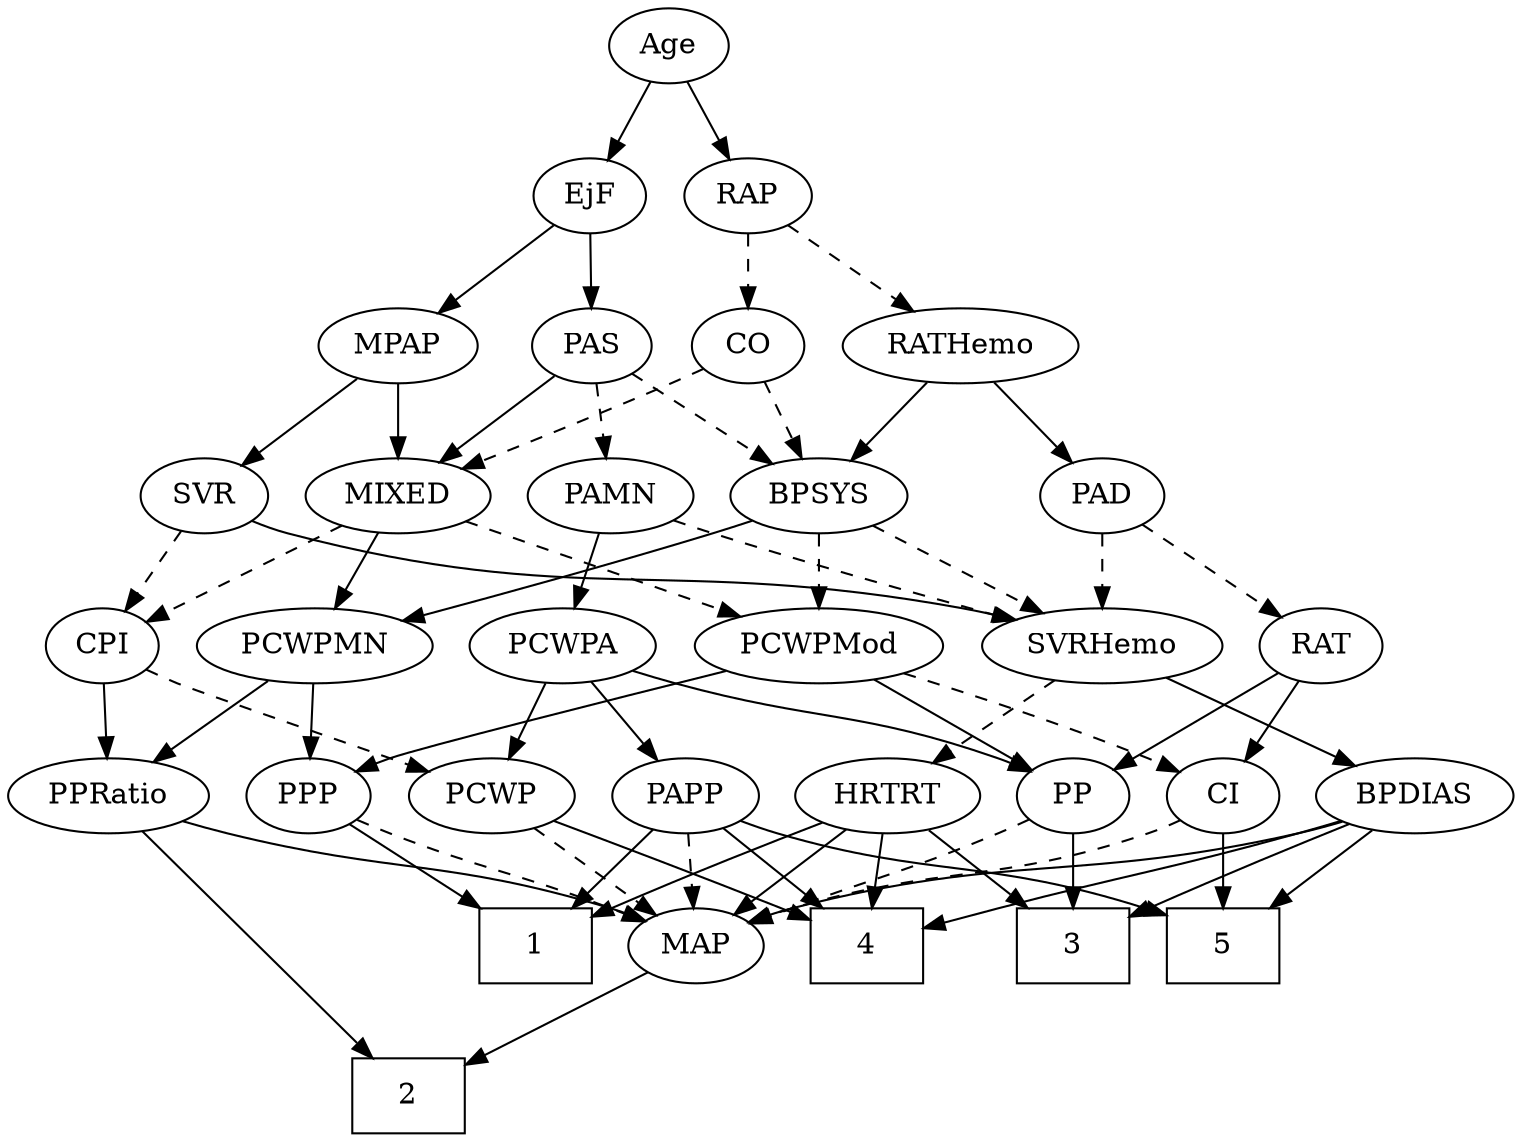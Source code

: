 strict digraph {
	graph [bb="0,0,675.25,540"];
	node [label="\N"];
	1	[height=0.5,
		pos="227,90",
		shape=box,
		width=0.75];
	2	[height=0.5,
		pos="178,18",
		shape=box,
		width=0.75];
	3	[height=0.5,
		pos="546,90",
		shape=box,
		width=0.75];
	4	[height=0.5,
		pos="383,90",
		shape=box,
		width=0.75];
	5	[height=0.5,
		pos="474,90",
		shape=box,
		width=0.75];
	Age	[height=0.5,
		pos="215,522",
		width=0.75];
	EjF	[height=0.5,
		pos="179,450",
		width=0.75];
	Age -> EjF	[pos="e,187.3,467.15 206.65,504.76 202.29,496.28 196.85,485.71 191.96,476.2",
		style=solid];
	RAP	[height=0.5,
		pos="252,450",
		width=0.77632];
	Age -> RAP	[pos="e,243.46,467.15 223.58,504.76 228.06,496.28 233.65,485.71 238.68,476.2",
		style=solid];
	MPAP	[height=0.5,
		pos="100,378",
		width=0.97491];
	EjF -> MPAP	[pos="e,116.94,394.01 163.39,435.17 152.3,425.34 137.17,411.93 124.47,400.69",
		style=solid];
	PAS	[height=0.5,
		pos="252,378",
		width=0.75];
	EjF -> PAS	[pos="e,237.25,393.14 193.77,434.83 204.16,424.87 218.24,411.37 229.96,400.14",
		style=solid];
	CO	[height=0.5,
		pos="180,378",
		width=0.75];
	RAP -> CO	[pos="e,194.9,393.49 237.08,434.5 227.04,424.73 213.62,411.69 202.32,400.7",
		style=dashed];
	RATHemo	[height=0.5,
		pos="346,378",
		width=1.3721];
	RAP -> RATHemo	[pos="e,325.12,394.55 269.68,435.83 282.96,425.94 301.45,412.18 316.9,400.67",
		style=dashed];
	MIXED	[height=0.5,
		pos="156,306",
		width=1.1193];
	CPI	[height=0.5,
		pos="27,234",
		width=0.75];
	MIXED -> CPI	[pos="e,47.237,245.98 131.43,291.67 109.97,280.02 78.791,263.1 56.09,250.79",
		style=dashed];
	PCWPMod	[height=0.5,
		pos="242,234",
		width=1.4443];
	MIXED -> PCWPMod	[pos="e,222.48,250.89 174.66,289.81 186.36,280.29 201.65,267.85 214.7,257.22",
		style=dashed];
	PCWPMN	[height=0.5,
		pos="122,234",
		width=1.3902];
	MIXED -> PCWPMN	[pos="e,130.15,251.79 147.77,288.05 143.8,279.89 138.96,269.91 134.54,260.82",
		style=solid];
	MPAP -> MIXED	[pos="e,142.95,323.31 112.71,361.12 119.77,352.29 128.7,341.13 136.61,331.24",
		style=solid];
	SVR	[height=0.5,
		pos="70,306",
		width=0.77632];
	MPAP -> SVR	[pos="e,77.195,323.79 92.738,360.05 89.274,351.97 85.052,342.12 81.191,333.11",
		style=solid];
	BPSYS	[height=0.5,
		pos="252,306",
		width=1.0471];
	BPSYS -> PCWPMod	[pos="e,244.44,252.1 249.53,287.7 248.43,279.98 247.1,270.71 245.87,262.11",
		style=dashed];
	BPSYS -> PCWPMN	[pos="e,148.71,249.38 227.85,292 208.1,281.36 179.9,266.17 157.56,254.15",
		style=solid];
	SVRHemo	[height=0.5,
		pos="464,234",
		width=1.3902];
	BPSYS -> SVRHemo	[pos="e,428.37,246.76 282.37,294.97 318.09,283.18 377.72,263.49 418.86,249.91",
		style=dashed];
	PAD	[height=0.5,
		pos="464,306",
		width=0.79437];
	RAT	[height=0.5,
		pos="559,234",
		width=0.75827];
	PAD -> RAT	[pos="e,541.53,247.87 481.87,291.83 496.42,281.11 517.16,265.83 533.47,253.82",
		style=dashed];
	PAD -> SVRHemo	[pos="e,464,252.1 464,287.7 464,279.98 464,270.71 464,262.11",
		style=dashed];
	CO -> MIXED	[pos="e,161.92,324.28 174.19,360.05 171.49,352.18 168.21,342.62 165.19,333.79",
		style=dashed];
	CO -> BPSYS	[pos="e,236.2,322.36 194.57,362.83 204.39,353.29 217.54,340.5 228.79,329.57",
		style=dashed];
	PAS -> MIXED	[pos="e,176.15,321.7 234.39,364.16 220.38,353.94 200.5,339.44 184.26,327.61",
		style=solid];
	PAS -> BPSYS	[pos="e,252,324.1 252,359.7 252,351.98 252,342.71 252,334.11",
		style=dashed];
	PAMN	[height=0.5,
		pos="354,306",
		width=1.011];
	PAS -> PAMN	[pos="e,333.47,321.09 270.24,364.49 285.5,354.01 307.56,338.87 325.21,326.76",
		style=dashed];
	PCWPA	[height=0.5,
		pos="354,234",
		width=1.1555];
	PAMN -> PCWPA	[pos="e,354,252.1 354,287.7 354,279.98 354,270.71 354,262.11",
		style=solid];
	PAMN -> SVRHemo	[pos="e,440.3,250.08 375.47,291.34 391.48,281.15 413.62,267.06 431.76,255.52",
		style=dashed];
	RATHemo -> BPSYS	[pos="e,271.52,321.54 325.14,361.46 311.75,351.5 294.23,338.44 279.68,327.61",
		style=solid];
	RATHemo -> PAD	[pos="e,443.99,318.87 370.74,362.33 389.52,351.18 415.4,335.83 435.13,324.12",
		style=solid];
	PPRatio	[height=0.5,
		pos="50,162",
		width=1.1013];
	CPI -> PPRatio	[pos="e,44.324,180.28 32.568,216.05 35.156,208.18 38.297,198.62 41.196,189.79",
		style=solid];
	PCWP	[height=0.5,
		pos="215,162",
		width=0.97491];
	CPI -> PCWP	[pos="e,188.08,173.63 48.134,222.51 52.971,220.25 58.125,217.96 63,216 109.96,197.16 123.39,197.12 171,180 173.51,179.1 176.1,178.15 178.7,\
177.18",
		style=dashed];
	PP	[height=0.5,
		pos="546,162",
		width=0.75];
	RAT -> PP	[pos="e,549.21,180.28 555.85,216.05 554.42,208.35 552.69,199.03 551.08,190.36",
		style=solid];
	CI	[height=0.5,
		pos="474,162",
		width=0.75];
	RAT -> CI	[pos="e,490.34,176.46 542.61,219.5 530.03,209.14 512.46,194.67 498.25,182.97",
		style=solid];
	SVR -> CPI	[pos="e,36.719,250.82 60.243,289.12 54.855,280.34 48.048,269.26 41.999,259.42",
		style=dashed];
	SVR -> SVRHemo	[pos="e,427.72,246.44 91.093,293.95 96.186,291.66 101.69,289.5 107,288 235.38,251.71 274.26,278.55 405,252 409.17,251.15 413.48,250.16 \
417.78,249.08",
		style=solid];
	PCWPMod -> PP	[pos="e,525.44,173.87 280.25,221.71 287.76,219.68 295.6,217.67 303,216 394.09,195.44 420.98,208.19 510,180 511.93,179.39 513.88,178.7 \
515.84,177.95",
		style=solid];
	PPP	[height=0.5,
		pos="135,162",
		width=0.75];
	PCWPMod -> PPP	[pos="e,153.55,175.14 218.78,217.81 202.14,206.92 179.66,192.22 162.18,180.78",
		style=solid];
	PCWPMod -> CI	[pos="e,452.95,173.72 281.03,222.05 288.33,220.03 295.89,217.94 303,216 362.91,199.66 379.69,201.34 438,180 439.85,179.32 441.73,178.59 \
443.62,177.81",
		style=dashed];
	PCWPA -> PP	[pos="e,524.86,173.47 386.05,222.33 428.18,208.27 498.27,184.75 510,180 511.83,179.26 513.69,178.48 515.57,177.66",
		style=solid];
	PCWPA -> PCWP	[pos="e,239.17,175.17 327.86,219.83 305.36,208.51 272.78,192.1 248.4,179.82",
		style=solid];
	PAPP	[height=0.5,
		pos="300,162",
		width=0.88464];
	PCWPA -> PAPP	[pos="e,312.09,178.67 341.48,216.76 334.56,207.8 325.85,196.51 318.2,186.59",
		style=solid];
	PCWPMN -> PPP	[pos="e,131.82,180.1 125.21,215.7 126.65,207.98 128.37,198.71 129.96,190.11",
		style=solid];
	PCWPMN -> PPRatio	[pos="e,66.113,178.67 105.3,216.76 95.807,207.53 83.771,195.83 73.353,185.7",
		style=solid];
	BPDIAS	[height=0.5,
		pos="633,162",
		width=1.1735];
	SVRHemo -> BPDIAS	[pos="e,603.9,175.06 495.79,219.83 523.83,208.22 564.76,191.26 594.62,178.9",
		style=solid];
	HRTRT	[height=0.5,
		pos="389,162",
		width=1.1013];
	SVRHemo -> HRTRT	[pos="e,405.53,178.43 446.6,216.76 436.65,207.47 424,195.67 413.1,185.49",
		style=dashed];
	BPDIAS -> 3	[pos="e,567.29,108.13 614.12,145.81 602.81,136.71 588.18,124.94 575.38,114.64",
		style=solid];
	BPDIAS -> 4	[pos="e,410.05,99.683 601.29,150.01 594.93,147.93 588.27,145.83 582,144 518.66,125.56 501.54,125.75 438,108 432.14,106.36 425.96,104.54 \
419.94,102.72",
		style=solid];
	BPDIAS -> 5	[pos="e,501.08,103.91 604.05,148.86 581,139.11 547.72,124.89 510.6,108.2",
		style=solid];
	MAP	[height=0.5,
		pos="303,90",
		width=0.84854];
	BPDIAS -> MAP	[pos="e,326.9,101.31 601.96,149.72 595.42,147.61 588.53,145.58 582,144 479.29,119.2 449.1,135.2 347,108 343.57,107.09 340.05,106 336.55,\
104.81",
		style=solid];
	MAP -> 2	[pos="e,205.32,34.298 281.51,76.967 263.07,66.637 236.09,51.529 214.3,39.327",
		style=solid];
	PP -> 3	[pos="e,546,108.1 546,143.7 546,135.98 546,126.71 546,118.11",
		style=solid];
	PP -> MAP	[pos="e,327.44,101.2 525.39,150.3 520.44,148 515.1,145.74 510,144 439.8,120.01 418.03,129.43 347,108 343.69,107 340.26,105.87 336.86,104.67",
		style=dashed];
	PPP -> 1	[pos="e,204.55,108.08 152.3,147.83 164.66,138.43 181.62,125.53 196.25,114.39",
		style=solid];
	PPP -> MAP	[pos="e,278.93,101.36 156.21,150.69 161.04,148.42 166.18,146.08 171,144 211.32,126.62 222.35,124.59 263,108 265.18,107.11 267.43,106.18 \
269.68,105.24",
		style=dashed];
	PPRatio -> 2	[pos="e,162.63,36.056 64.434,144.99 86.666,120.32 129.46,72.851 155.7,43.744",
		style=solid];
	PPRatio -> MAP	[pos="e,279.59,101.81 79.882,150.01 86.155,147.88 92.76,145.76 99,144 170.82,123.73 191.91,130.69 263,108 265.39,107.24 267.83,106.39 \
270.28,105.48",
		style=solid];
	PCWP -> 4	[pos="e,355.9,102.56 241.51,150.11 267.41,139.44 307.96,122.7 343,108 344.17,107.51 345.37,107.01 346.57,106.5",
		style=solid];
	PCWP -> MAP	[pos="e,285.39,105.01 233.23,146.5 246.03,136.32 263.31,122.57 277.47,111.31",
		style=dashed];
	CI -> 5	[pos="e,474,108.1 474,143.7 474,135.98 474,126.71 474,118.11",
		style=solid];
	CI -> MAP	[pos="e,327.98,100.7 452.79,150.69 447.95,148.43 442.82,146.08 438,144 428.37,139.84 374.09,118.65 337.36,104.35",
		style=dashed];
	PAPP -> 1	[pos="e,244.77,108.04 284.52,146.15 275.16,137.18 262.99,125.52 252.27,115.23",
		style=solid];
	PAPP -> 4	[pos="e,362.6,108.2 317.2,146.5 328.03,137.36 342.26,125.36 354.72,114.85",
		style=solid];
	PAPP -> 5	[pos="e,446.97,101.46 324.5,150.47 329.61,148.31 334.97,146.06 340,144 372.88,130.51 410.53,115.67 437.53,105.14",
		style=solid];
	PAPP -> MAP	[pos="e,302.27,108.1 300.74,143.7 301.07,135.98 301.47,126.71 301.84,118.11",
		style=dashed];
	HRTRT -> 1	[pos="e,254.07,103.94 360.33,149.35 336.59,139.62 301.81,125.15 263.38,108.09",
		style=solid];
	HRTRT -> 3	[pos="e,518.91,103.89 416.97,149.01 439.64,139.24 472.61,124.9 509.46,108.19",
		style=solid];
	HRTRT -> 4	[pos="e,384.47,108.1 387.52,143.7 386.86,135.98 386.06,126.71 385.32,118.11",
		style=solid];
	HRTRT -> MAP	[pos="e,320.16,104.97 370.34,145.81 357.98,135.75 341.63,122.44 328.14,111.46",
		style=solid];
}
